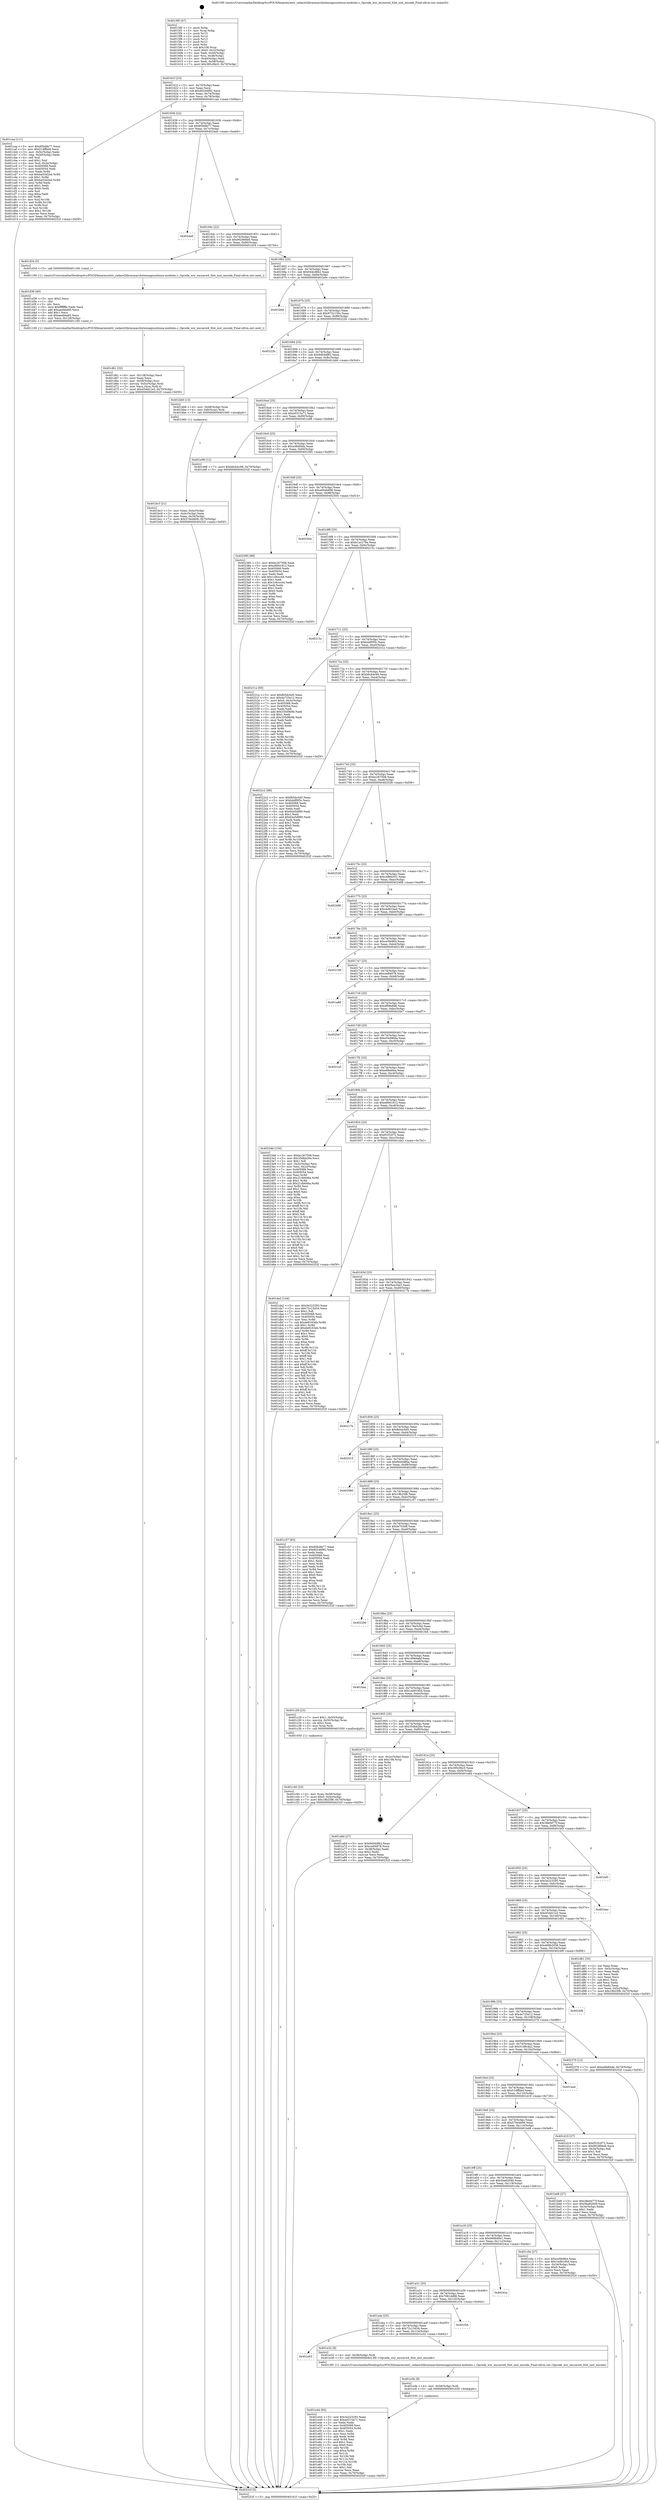 digraph "0x4015f0" {
  label = "0x4015f0 (/mnt/c/Users/mathe/Desktop/tcc/POCII/binaries/extr_radare2librasmarchxtensagnuxtensa-modules.c_Opcode_wsr_excsave4_Slot_inst_encode_Final-ollvm.out::main(0))"
  labelloc = "t"
  node[shape=record]

  Entry [label="",width=0.3,height=0.3,shape=circle,fillcolor=black,style=filled]
  "0x40161f" [label="{
     0x40161f [23]\l
     | [instrs]\l
     &nbsp;&nbsp;0x40161f \<+3\>: mov -0x70(%rbp),%eax\l
     &nbsp;&nbsp;0x401622 \<+2\>: mov %eax,%ecx\l
     &nbsp;&nbsp;0x401624 \<+6\>: sub $0x80246f92,%ecx\l
     &nbsp;&nbsp;0x40162a \<+3\>: mov %eax,-0x74(%rbp)\l
     &nbsp;&nbsp;0x40162d \<+3\>: mov %ecx,-0x78(%rbp)\l
     &nbsp;&nbsp;0x401630 \<+6\>: je 0000000000401caa \<main+0x6ba\>\l
  }"]
  "0x401caa" [label="{
     0x401caa [111]\l
     | [instrs]\l
     &nbsp;&nbsp;0x401caa \<+5\>: mov $0x85bdfe77,%eax\l
     &nbsp;&nbsp;0x401caf \<+5\>: mov $0x51dffbbd,%ecx\l
     &nbsp;&nbsp;0x401cb4 \<+3\>: mov -0x5c(%rbp),%edx\l
     &nbsp;&nbsp;0x401cb7 \<+3\>: cmp -0x50(%rbp),%edx\l
     &nbsp;&nbsp;0x401cba \<+4\>: setl %sil\l
     &nbsp;&nbsp;0x401cbe \<+4\>: and $0x1,%sil\l
     &nbsp;&nbsp;0x401cc2 \<+4\>: mov %sil,-0x2e(%rbp)\l
     &nbsp;&nbsp;0x401cc6 \<+7\>: mov 0x405068,%edx\l
     &nbsp;&nbsp;0x401ccd \<+7\>: mov 0x405054,%edi\l
     &nbsp;&nbsp;0x401cd4 \<+3\>: mov %edx,%r8d\l
     &nbsp;&nbsp;0x401cd7 \<+7\>: sub $0xba53d2ed,%r8d\l
     &nbsp;&nbsp;0x401cde \<+4\>: sub $0x1,%r8d\l
     &nbsp;&nbsp;0x401ce2 \<+7\>: add $0xba53d2ed,%r8d\l
     &nbsp;&nbsp;0x401ce9 \<+4\>: imul %r8d,%edx\l
     &nbsp;&nbsp;0x401ced \<+3\>: and $0x1,%edx\l
     &nbsp;&nbsp;0x401cf0 \<+3\>: cmp $0x0,%edx\l
     &nbsp;&nbsp;0x401cf3 \<+4\>: sete %sil\l
     &nbsp;&nbsp;0x401cf7 \<+3\>: cmp $0xa,%edi\l
     &nbsp;&nbsp;0x401cfa \<+4\>: setl %r9b\l
     &nbsp;&nbsp;0x401cfe \<+3\>: mov %sil,%r10b\l
     &nbsp;&nbsp;0x401d01 \<+3\>: and %r9b,%r10b\l
     &nbsp;&nbsp;0x401d04 \<+3\>: xor %r9b,%sil\l
     &nbsp;&nbsp;0x401d07 \<+3\>: or %sil,%r10b\l
     &nbsp;&nbsp;0x401d0a \<+4\>: test $0x1,%r10b\l
     &nbsp;&nbsp;0x401d0e \<+3\>: cmovne %ecx,%eax\l
     &nbsp;&nbsp;0x401d11 \<+3\>: mov %eax,-0x70(%rbp)\l
     &nbsp;&nbsp;0x401d14 \<+5\>: jmp 000000000040252f \<main+0xf3f\>\l
  }"]
  "0x401636" [label="{
     0x401636 [22]\l
     | [instrs]\l
     &nbsp;&nbsp;0x401636 \<+5\>: jmp 000000000040163b \<main+0x4b\>\l
     &nbsp;&nbsp;0x40163b \<+3\>: mov -0x74(%rbp),%eax\l
     &nbsp;&nbsp;0x40163e \<+5\>: sub $0x85bdfe77,%eax\l
     &nbsp;&nbsp;0x401643 \<+3\>: mov %eax,-0x7c(%rbp)\l
     &nbsp;&nbsp;0x401646 \<+6\>: je 00000000004024a0 \<main+0xeb0\>\l
  }"]
  Exit [label="",width=0.3,height=0.3,shape=circle,fillcolor=black,style=filled,peripheries=2]
  "0x4024a0" [label="{
     0x4024a0\l
  }", style=dashed]
  "0x40164c" [label="{
     0x40164c [22]\l
     | [instrs]\l
     &nbsp;&nbsp;0x40164c \<+5\>: jmp 0000000000401651 \<main+0x61\>\l
     &nbsp;&nbsp;0x401651 \<+3\>: mov -0x74(%rbp),%eax\l
     &nbsp;&nbsp;0x401654 \<+5\>: sub $0x902866e6,%eax\l
     &nbsp;&nbsp;0x401659 \<+3\>: mov %eax,-0x80(%rbp)\l
     &nbsp;&nbsp;0x40165c \<+6\>: je 0000000000401d34 \<main+0x744\>\l
  }"]
  "0x401e44" [label="{
     0x401e44 [84]\l
     | [instrs]\l
     &nbsp;&nbsp;0x401e44 \<+5\>: mov $0x3e223293,%eax\l
     &nbsp;&nbsp;0x401e49 \<+5\>: mov $0xa0315a71,%ecx\l
     &nbsp;&nbsp;0x401e4e \<+2\>: xor %edx,%edx\l
     &nbsp;&nbsp;0x401e50 \<+7\>: mov 0x405068,%esi\l
     &nbsp;&nbsp;0x401e57 \<+8\>: mov 0x405054,%r8d\l
     &nbsp;&nbsp;0x401e5f \<+3\>: sub $0x1,%edx\l
     &nbsp;&nbsp;0x401e62 \<+3\>: mov %esi,%r9d\l
     &nbsp;&nbsp;0x401e65 \<+3\>: add %edx,%r9d\l
     &nbsp;&nbsp;0x401e68 \<+4\>: imul %r9d,%esi\l
     &nbsp;&nbsp;0x401e6c \<+3\>: and $0x1,%esi\l
     &nbsp;&nbsp;0x401e6f \<+3\>: cmp $0x0,%esi\l
     &nbsp;&nbsp;0x401e72 \<+4\>: sete %r10b\l
     &nbsp;&nbsp;0x401e76 \<+4\>: cmp $0xa,%r8d\l
     &nbsp;&nbsp;0x401e7a \<+4\>: setl %r11b\l
     &nbsp;&nbsp;0x401e7e \<+3\>: mov %r10b,%bl\l
     &nbsp;&nbsp;0x401e81 \<+3\>: and %r11b,%bl\l
     &nbsp;&nbsp;0x401e84 \<+3\>: xor %r11b,%r10b\l
     &nbsp;&nbsp;0x401e87 \<+3\>: or %r10b,%bl\l
     &nbsp;&nbsp;0x401e8a \<+3\>: test $0x1,%bl\l
     &nbsp;&nbsp;0x401e8d \<+3\>: cmovne %ecx,%eax\l
     &nbsp;&nbsp;0x401e90 \<+3\>: mov %eax,-0x70(%rbp)\l
     &nbsp;&nbsp;0x401e93 \<+5\>: jmp 000000000040252f \<main+0xf3f\>\l
  }"]
  "0x401d34" [label="{
     0x401d34 [5]\l
     | [instrs]\l
     &nbsp;&nbsp;0x401d34 \<+5\>: call 0000000000401160 \<next_i\>\l
     | [calls]\l
     &nbsp;&nbsp;0x401160 \{1\} (/mnt/c/Users/mathe/Desktop/tcc/POCII/binaries/extr_radare2librasmarchxtensagnuxtensa-modules.c_Opcode_wsr_excsave4_Slot_inst_encode_Final-ollvm.out::next_i)\l
  }"]
  "0x401662" [label="{
     0x401662 [25]\l
     | [instrs]\l
     &nbsp;&nbsp;0x401662 \<+5\>: jmp 0000000000401667 \<main+0x77\>\l
     &nbsp;&nbsp;0x401667 \<+3\>: mov -0x74(%rbp),%eax\l
     &nbsp;&nbsp;0x40166a \<+5\>: sub $0x944cd6b2,%eax\l
     &nbsp;&nbsp;0x40166f \<+6\>: mov %eax,-0x84(%rbp)\l
     &nbsp;&nbsp;0x401675 \<+6\>: je 0000000000401b0e \<main+0x51e\>\l
  }"]
  "0x401e3b" [label="{
     0x401e3b [9]\l
     | [instrs]\l
     &nbsp;&nbsp;0x401e3b \<+4\>: mov -0x58(%rbp),%rdi\l
     &nbsp;&nbsp;0x401e3f \<+5\>: call 0000000000401030 \<free@plt\>\l
     | [calls]\l
     &nbsp;&nbsp;0x401030 \{1\} (unknown)\l
  }"]
  "0x401b0e" [label="{
     0x401b0e\l
  }", style=dashed]
  "0x40167b" [label="{
     0x40167b [25]\l
     | [instrs]\l
     &nbsp;&nbsp;0x40167b \<+5\>: jmp 0000000000401680 \<main+0x90\>\l
     &nbsp;&nbsp;0x401680 \<+3\>: mov -0x74(%rbp),%eax\l
     &nbsp;&nbsp;0x401683 \<+5\>: sub $0x9732130c,%eax\l
     &nbsp;&nbsp;0x401688 \<+6\>: mov %eax,-0x88(%rbp)\l
     &nbsp;&nbsp;0x40168e \<+6\>: je 000000000040222b \<main+0xc3b\>\l
  }"]
  "0x401a63" [label="{
     0x401a63\l
  }", style=dashed]
  "0x40222b" [label="{
     0x40222b\l
  }", style=dashed]
  "0x401694" [label="{
     0x401694 [25]\l
     | [instrs]\l
     &nbsp;&nbsp;0x401694 \<+5\>: jmp 0000000000401699 \<main+0xa9\>\l
     &nbsp;&nbsp;0x401699 \<+3\>: mov -0x74(%rbp),%eax\l
     &nbsp;&nbsp;0x40169c \<+5\>: sub $0x9d04df62,%eax\l
     &nbsp;&nbsp;0x4016a1 \<+6\>: mov %eax,-0x8c(%rbp)\l
     &nbsp;&nbsp;0x4016a7 \<+6\>: je 0000000000401bb6 \<main+0x5c6\>\l
  }"]
  "0x401e32" [label="{
     0x401e32 [9]\l
     | [instrs]\l
     &nbsp;&nbsp;0x401e32 \<+4\>: mov -0x58(%rbp),%rdi\l
     &nbsp;&nbsp;0x401e36 \<+5\>: call 00000000004013f0 \<Opcode_wsr_excsave4_Slot_inst_encode\>\l
     | [calls]\l
     &nbsp;&nbsp;0x4013f0 \{1\} (/mnt/c/Users/mathe/Desktop/tcc/POCII/binaries/extr_radare2librasmarchxtensagnuxtensa-modules.c_Opcode_wsr_excsave4_Slot_inst_encode_Final-ollvm.out::Opcode_wsr_excsave4_Slot_inst_encode)\l
  }"]
  "0x401bb6" [label="{
     0x401bb6 [13]\l
     | [instrs]\l
     &nbsp;&nbsp;0x401bb6 \<+4\>: mov -0x48(%rbp),%rax\l
     &nbsp;&nbsp;0x401bba \<+4\>: mov 0x8(%rax),%rdi\l
     &nbsp;&nbsp;0x401bbe \<+5\>: call 0000000000401060 \<atoi@plt\>\l
     | [calls]\l
     &nbsp;&nbsp;0x401060 \{1\} (unknown)\l
  }"]
  "0x4016ad" [label="{
     0x4016ad [25]\l
     | [instrs]\l
     &nbsp;&nbsp;0x4016ad \<+5\>: jmp 00000000004016b2 \<main+0xc2\>\l
     &nbsp;&nbsp;0x4016b2 \<+3\>: mov -0x74(%rbp),%eax\l
     &nbsp;&nbsp;0x4016b5 \<+5\>: sub $0xa0315a71,%eax\l
     &nbsp;&nbsp;0x4016ba \<+6\>: mov %eax,-0x90(%rbp)\l
     &nbsp;&nbsp;0x4016c0 \<+6\>: je 0000000000401e98 \<main+0x8a8\>\l
  }"]
  "0x401a4a" [label="{
     0x401a4a [25]\l
     | [instrs]\l
     &nbsp;&nbsp;0x401a4a \<+5\>: jmp 0000000000401a4f \<main+0x45f\>\l
     &nbsp;&nbsp;0x401a4f \<+3\>: mov -0x74(%rbp),%eax\l
     &nbsp;&nbsp;0x401a52 \<+5\>: sub $0x72c15d34,%eax\l
     &nbsp;&nbsp;0x401a57 \<+6\>: mov %eax,-0x124(%rbp)\l
     &nbsp;&nbsp;0x401a5d \<+6\>: je 0000000000401e32 \<main+0x842\>\l
  }"]
  "0x401e98" [label="{
     0x401e98 [12]\l
     | [instrs]\l
     &nbsp;&nbsp;0x401e98 \<+7\>: movl $0xb6cb4c99,-0x70(%rbp)\l
     &nbsp;&nbsp;0x401e9f \<+5\>: jmp 000000000040252f \<main+0xf3f\>\l
  }"]
  "0x4016c6" [label="{
     0x4016c6 [25]\l
     | [instrs]\l
     &nbsp;&nbsp;0x4016c6 \<+5\>: jmp 00000000004016cb \<main+0xdb\>\l
     &nbsp;&nbsp;0x4016cb \<+3\>: mov -0x74(%rbp),%eax\l
     &nbsp;&nbsp;0x4016ce \<+5\>: sub $0xa48df4da,%eax\l
     &nbsp;&nbsp;0x4016d3 \<+6\>: mov %eax,-0x94(%rbp)\l
     &nbsp;&nbsp;0x4016d9 \<+6\>: je 0000000000402385 \<main+0xd95\>\l
  }"]
  "0x401f34" [label="{
     0x401f34\l
  }", style=dashed]
  "0x402385" [label="{
     0x402385 [88]\l
     | [instrs]\l
     &nbsp;&nbsp;0x402385 \<+5\>: mov $0xbc267508,%eax\l
     &nbsp;&nbsp;0x40238a \<+5\>: mov $0xe8061812,%ecx\l
     &nbsp;&nbsp;0x40238f \<+7\>: mov 0x405068,%edx\l
     &nbsp;&nbsp;0x402396 \<+7\>: mov 0x405054,%esi\l
     &nbsp;&nbsp;0x40239d \<+2\>: mov %edx,%edi\l
     &nbsp;&nbsp;0x40239f \<+6\>: add $0x1c9ccc44,%edi\l
     &nbsp;&nbsp;0x4023a5 \<+3\>: sub $0x1,%edi\l
     &nbsp;&nbsp;0x4023a8 \<+6\>: sub $0x1c9ccc44,%edi\l
     &nbsp;&nbsp;0x4023ae \<+3\>: imul %edi,%edx\l
     &nbsp;&nbsp;0x4023b1 \<+3\>: and $0x1,%edx\l
     &nbsp;&nbsp;0x4023b4 \<+3\>: cmp $0x0,%edx\l
     &nbsp;&nbsp;0x4023b7 \<+4\>: sete %r8b\l
     &nbsp;&nbsp;0x4023bb \<+3\>: cmp $0xa,%esi\l
     &nbsp;&nbsp;0x4023be \<+4\>: setl %r9b\l
     &nbsp;&nbsp;0x4023c2 \<+3\>: mov %r8b,%r10b\l
     &nbsp;&nbsp;0x4023c5 \<+3\>: and %r9b,%r10b\l
     &nbsp;&nbsp;0x4023c8 \<+3\>: xor %r9b,%r8b\l
     &nbsp;&nbsp;0x4023cb \<+3\>: or %r8b,%r10b\l
     &nbsp;&nbsp;0x4023ce \<+4\>: test $0x1,%r10b\l
     &nbsp;&nbsp;0x4023d2 \<+3\>: cmovne %ecx,%eax\l
     &nbsp;&nbsp;0x4023d5 \<+3\>: mov %eax,-0x70(%rbp)\l
     &nbsp;&nbsp;0x4023d8 \<+5\>: jmp 000000000040252f \<main+0xf3f\>\l
  }"]
  "0x4016df" [label="{
     0x4016df [25]\l
     | [instrs]\l
     &nbsp;&nbsp;0x4016df \<+5\>: jmp 00000000004016e4 \<main+0xf4\>\l
     &nbsp;&nbsp;0x4016e4 \<+3\>: mov -0x74(%rbp),%eax\l
     &nbsp;&nbsp;0x4016e7 \<+5\>: sub $0xa60ab696,%eax\l
     &nbsp;&nbsp;0x4016ec \<+6\>: mov %eax,-0x98(%rbp)\l
     &nbsp;&nbsp;0x4016f2 \<+6\>: je 0000000000402504 \<main+0xf14\>\l
  }"]
  "0x401a31" [label="{
     0x401a31 [25]\l
     | [instrs]\l
     &nbsp;&nbsp;0x401a31 \<+5\>: jmp 0000000000401a36 \<main+0x446\>\l
     &nbsp;&nbsp;0x401a36 \<+3\>: mov -0x74(%rbp),%eax\l
     &nbsp;&nbsp;0x401a39 \<+5\>: sub $0x7081dd98,%eax\l
     &nbsp;&nbsp;0x401a3e \<+6\>: mov %eax,-0x120(%rbp)\l
     &nbsp;&nbsp;0x401a44 \<+6\>: je 0000000000401f34 \<main+0x944\>\l
  }"]
  "0x402504" [label="{
     0x402504\l
  }", style=dashed]
  "0x4016f8" [label="{
     0x4016f8 [25]\l
     | [instrs]\l
     &nbsp;&nbsp;0x4016f8 \<+5\>: jmp 00000000004016fd \<main+0x10d\>\l
     &nbsp;&nbsp;0x4016fd \<+3\>: mov -0x74(%rbp),%eax\l
     &nbsp;&nbsp;0x401700 \<+5\>: sub $0xb1ac278a,%eax\l
     &nbsp;&nbsp;0x401705 \<+6\>: mov %eax,-0x9c(%rbp)\l
     &nbsp;&nbsp;0x40170b \<+6\>: je 000000000040215c \<main+0xb6c\>\l
  }"]
  "0x4024ca" [label="{
     0x4024ca\l
  }", style=dashed]
  "0x40215c" [label="{
     0x40215c\l
  }", style=dashed]
  "0x401711" [label="{
     0x401711 [25]\l
     | [instrs]\l
     &nbsp;&nbsp;0x401711 \<+5\>: jmp 0000000000401716 \<main+0x126\>\l
     &nbsp;&nbsp;0x401716 \<+3\>: mov -0x74(%rbp),%eax\l
     &nbsp;&nbsp;0x401719 \<+5\>: sub $0xb4df0f5c,%eax\l
     &nbsp;&nbsp;0x40171e \<+6\>: mov %eax,-0xa0(%rbp)\l
     &nbsp;&nbsp;0x401724 \<+6\>: je 000000000040231a \<main+0xd2a\>\l
  }"]
  "0x401d61" [label="{
     0x401d61 [32]\l
     | [instrs]\l
     &nbsp;&nbsp;0x401d61 \<+6\>: mov -0x128(%rbp),%ecx\l
     &nbsp;&nbsp;0x401d67 \<+3\>: imul %eax,%ecx\l
     &nbsp;&nbsp;0x401d6a \<+4\>: mov -0x58(%rbp),%rsi\l
     &nbsp;&nbsp;0x401d6e \<+4\>: movslq -0x5c(%rbp),%rdi\l
     &nbsp;&nbsp;0x401d72 \<+3\>: mov %ecx,(%rsi,%rdi,4)\l
     &nbsp;&nbsp;0x401d75 \<+7\>: movl $0x45dd21e3,-0x70(%rbp)\l
     &nbsp;&nbsp;0x401d7c \<+5\>: jmp 000000000040252f \<main+0xf3f\>\l
  }"]
  "0x40231a" [label="{
     0x40231a [95]\l
     | [instrs]\l
     &nbsp;&nbsp;0x40231a \<+5\>: mov $0xfb5dc0d5,%eax\l
     &nbsp;&nbsp;0x40231f \<+5\>: mov $0x4e725e12,%ecx\l
     &nbsp;&nbsp;0x402324 \<+7\>: movl $0x0,-0x3c(%rbp)\l
     &nbsp;&nbsp;0x40232b \<+7\>: mov 0x405068,%edx\l
     &nbsp;&nbsp;0x402332 \<+7\>: mov 0x405054,%esi\l
     &nbsp;&nbsp;0x402339 \<+2\>: mov %edx,%edi\l
     &nbsp;&nbsp;0x40233b \<+6\>: add $0x335d9b9b,%edi\l
     &nbsp;&nbsp;0x402341 \<+3\>: sub $0x1,%edi\l
     &nbsp;&nbsp;0x402344 \<+6\>: sub $0x335d9b9b,%edi\l
     &nbsp;&nbsp;0x40234a \<+3\>: imul %edi,%edx\l
     &nbsp;&nbsp;0x40234d \<+3\>: and $0x1,%edx\l
     &nbsp;&nbsp;0x402350 \<+3\>: cmp $0x0,%edx\l
     &nbsp;&nbsp;0x402353 \<+4\>: sete %r8b\l
     &nbsp;&nbsp;0x402357 \<+3\>: cmp $0xa,%esi\l
     &nbsp;&nbsp;0x40235a \<+4\>: setl %r9b\l
     &nbsp;&nbsp;0x40235e \<+3\>: mov %r8b,%r10b\l
     &nbsp;&nbsp;0x402361 \<+3\>: and %r9b,%r10b\l
     &nbsp;&nbsp;0x402364 \<+3\>: xor %r9b,%r8b\l
     &nbsp;&nbsp;0x402367 \<+3\>: or %r8b,%r10b\l
     &nbsp;&nbsp;0x40236a \<+4\>: test $0x1,%r10b\l
     &nbsp;&nbsp;0x40236e \<+3\>: cmovne %ecx,%eax\l
     &nbsp;&nbsp;0x402371 \<+3\>: mov %eax,-0x70(%rbp)\l
     &nbsp;&nbsp;0x402374 \<+5\>: jmp 000000000040252f \<main+0xf3f\>\l
  }"]
  "0x40172a" [label="{
     0x40172a [25]\l
     | [instrs]\l
     &nbsp;&nbsp;0x40172a \<+5\>: jmp 000000000040172f \<main+0x13f\>\l
     &nbsp;&nbsp;0x40172f \<+3\>: mov -0x74(%rbp),%eax\l
     &nbsp;&nbsp;0x401732 \<+5\>: sub $0xb6cb4c99,%eax\l
     &nbsp;&nbsp;0x401737 \<+6\>: mov %eax,-0xa4(%rbp)\l
     &nbsp;&nbsp;0x40173d \<+6\>: je 00000000004022c2 \<main+0xcd2\>\l
  }"]
  "0x401d39" [label="{
     0x401d39 [40]\l
     | [instrs]\l
     &nbsp;&nbsp;0x401d39 \<+5\>: mov $0x2,%ecx\l
     &nbsp;&nbsp;0x401d3e \<+1\>: cltd\l
     &nbsp;&nbsp;0x401d3f \<+2\>: idiv %ecx\l
     &nbsp;&nbsp;0x401d41 \<+6\>: imul $0xfffffffe,%edx,%ecx\l
     &nbsp;&nbsp;0x401d47 \<+6\>: add $0xaeebba85,%ecx\l
     &nbsp;&nbsp;0x401d4d \<+3\>: add $0x1,%ecx\l
     &nbsp;&nbsp;0x401d50 \<+6\>: sub $0xaeebba85,%ecx\l
     &nbsp;&nbsp;0x401d56 \<+6\>: mov %ecx,-0x128(%rbp)\l
     &nbsp;&nbsp;0x401d5c \<+5\>: call 0000000000401160 \<next_i\>\l
     | [calls]\l
     &nbsp;&nbsp;0x401160 \{1\} (/mnt/c/Users/mathe/Desktop/tcc/POCII/binaries/extr_radare2librasmarchxtensagnuxtensa-modules.c_Opcode_wsr_excsave4_Slot_inst_encode_Final-ollvm.out::next_i)\l
  }"]
  "0x4022c2" [label="{
     0x4022c2 [88]\l
     | [instrs]\l
     &nbsp;&nbsp;0x4022c2 \<+5\>: mov $0xfb5dc0d5,%eax\l
     &nbsp;&nbsp;0x4022c7 \<+5\>: mov $0xb4df0f5c,%ecx\l
     &nbsp;&nbsp;0x4022cc \<+7\>: mov 0x405068,%edx\l
     &nbsp;&nbsp;0x4022d3 \<+7\>: mov 0x405054,%esi\l
     &nbsp;&nbsp;0x4022da \<+2\>: mov %edx,%edi\l
     &nbsp;&nbsp;0x4022dc \<+6\>: sub $0x64a5d990,%edi\l
     &nbsp;&nbsp;0x4022e2 \<+3\>: sub $0x1,%edi\l
     &nbsp;&nbsp;0x4022e5 \<+6\>: add $0x64a5d990,%edi\l
     &nbsp;&nbsp;0x4022eb \<+3\>: imul %edi,%edx\l
     &nbsp;&nbsp;0x4022ee \<+3\>: and $0x1,%edx\l
     &nbsp;&nbsp;0x4022f1 \<+3\>: cmp $0x0,%edx\l
     &nbsp;&nbsp;0x4022f4 \<+4\>: sete %r8b\l
     &nbsp;&nbsp;0x4022f8 \<+3\>: cmp $0xa,%esi\l
     &nbsp;&nbsp;0x4022fb \<+4\>: setl %r9b\l
     &nbsp;&nbsp;0x4022ff \<+3\>: mov %r8b,%r10b\l
     &nbsp;&nbsp;0x402302 \<+3\>: and %r9b,%r10b\l
     &nbsp;&nbsp;0x402305 \<+3\>: xor %r9b,%r8b\l
     &nbsp;&nbsp;0x402308 \<+3\>: or %r8b,%r10b\l
     &nbsp;&nbsp;0x40230b \<+4\>: test $0x1,%r10b\l
     &nbsp;&nbsp;0x40230f \<+3\>: cmovne %ecx,%eax\l
     &nbsp;&nbsp;0x402312 \<+3\>: mov %eax,-0x70(%rbp)\l
     &nbsp;&nbsp;0x402315 \<+5\>: jmp 000000000040252f \<main+0xf3f\>\l
  }"]
  "0x401743" [label="{
     0x401743 [25]\l
     | [instrs]\l
     &nbsp;&nbsp;0x401743 \<+5\>: jmp 0000000000401748 \<main+0x158\>\l
     &nbsp;&nbsp;0x401748 \<+3\>: mov -0x74(%rbp),%eax\l
     &nbsp;&nbsp;0x40174b \<+5\>: sub $0xbc267508,%eax\l
     &nbsp;&nbsp;0x401750 \<+6\>: mov %eax,-0xa8(%rbp)\l
     &nbsp;&nbsp;0x401756 \<+6\>: je 0000000000402528 \<main+0xf38\>\l
  }"]
  "0x401c40" [label="{
     0x401c40 [23]\l
     | [instrs]\l
     &nbsp;&nbsp;0x401c40 \<+4\>: mov %rax,-0x58(%rbp)\l
     &nbsp;&nbsp;0x401c44 \<+7\>: movl $0x0,-0x5c(%rbp)\l
     &nbsp;&nbsp;0x401c4b \<+7\>: movl $0x18b25f6,-0x70(%rbp)\l
     &nbsp;&nbsp;0x401c52 \<+5\>: jmp 000000000040252f \<main+0xf3f\>\l
  }"]
  "0x402528" [label="{
     0x402528\l
  }", style=dashed]
  "0x40175c" [label="{
     0x40175c [25]\l
     | [instrs]\l
     &nbsp;&nbsp;0x40175c \<+5\>: jmp 0000000000401761 \<main+0x171\>\l
     &nbsp;&nbsp;0x401761 \<+3\>: mov -0x74(%rbp),%eax\l
     &nbsp;&nbsp;0x401764 \<+5\>: sub $0xc4884301,%eax\l
     &nbsp;&nbsp;0x401769 \<+6\>: mov %eax,-0xac(%rbp)\l
     &nbsp;&nbsp;0x40176f \<+6\>: je 0000000000402488 \<main+0xe98\>\l
  }"]
  "0x401a18" [label="{
     0x401a18 [25]\l
     | [instrs]\l
     &nbsp;&nbsp;0x401a18 \<+5\>: jmp 0000000000401a1d \<main+0x42d\>\l
     &nbsp;&nbsp;0x401a1d \<+3\>: mov -0x74(%rbp),%eax\l
     &nbsp;&nbsp;0x401a20 \<+5\>: sub $0x6686d0e1,%eax\l
     &nbsp;&nbsp;0x401a25 \<+6\>: mov %eax,-0x11c(%rbp)\l
     &nbsp;&nbsp;0x401a2b \<+6\>: je 00000000004024ca \<main+0xeda\>\l
  }"]
  "0x402488" [label="{
     0x402488\l
  }", style=dashed]
  "0x401775" [label="{
     0x401775 [25]\l
     | [instrs]\l
     &nbsp;&nbsp;0x401775 \<+5\>: jmp 000000000040177a \<main+0x18a\>\l
     &nbsp;&nbsp;0x40177a \<+3\>: mov -0x74(%rbp),%eax\l
     &nbsp;&nbsp;0x40177d \<+5\>: sub $0xcbd61bed,%eax\l
     &nbsp;&nbsp;0x401782 \<+6\>: mov %eax,-0xb0(%rbp)\l
     &nbsp;&nbsp;0x401788 \<+6\>: je 0000000000401ff0 \<main+0xa00\>\l
  }"]
  "0x401c0e" [label="{
     0x401c0e [27]\l
     | [instrs]\l
     &nbsp;&nbsp;0x401c0e \<+5\>: mov $0xce5fe964,%eax\l
     &nbsp;&nbsp;0x401c13 \<+5\>: mov $0x1ed9195d,%ecx\l
     &nbsp;&nbsp;0x401c18 \<+3\>: mov -0x34(%rbp),%edx\l
     &nbsp;&nbsp;0x401c1b \<+3\>: cmp $0x0,%edx\l
     &nbsp;&nbsp;0x401c1e \<+3\>: cmove %ecx,%eax\l
     &nbsp;&nbsp;0x401c21 \<+3\>: mov %eax,-0x70(%rbp)\l
     &nbsp;&nbsp;0x401c24 \<+5\>: jmp 000000000040252f \<main+0xf3f\>\l
  }"]
  "0x401ff0" [label="{
     0x401ff0\l
  }", style=dashed]
  "0x40178e" [label="{
     0x40178e [25]\l
     | [instrs]\l
     &nbsp;&nbsp;0x40178e \<+5\>: jmp 0000000000401793 \<main+0x1a3\>\l
     &nbsp;&nbsp;0x401793 \<+3\>: mov -0x74(%rbp),%eax\l
     &nbsp;&nbsp;0x401796 \<+5\>: sub $0xce5fe964,%eax\l
     &nbsp;&nbsp;0x40179b \<+6\>: mov %eax,-0xb4(%rbp)\l
     &nbsp;&nbsp;0x4017a1 \<+6\>: je 0000000000402199 \<main+0xba9\>\l
  }"]
  "0x4019ff" [label="{
     0x4019ff [25]\l
     | [instrs]\l
     &nbsp;&nbsp;0x4019ff \<+5\>: jmp 0000000000401a04 \<main+0x414\>\l
     &nbsp;&nbsp;0x401a04 \<+3\>: mov -0x74(%rbp),%eax\l
     &nbsp;&nbsp;0x401a07 \<+5\>: sub $0x5ba82649,%eax\l
     &nbsp;&nbsp;0x401a0c \<+6\>: mov %eax,-0x118(%rbp)\l
     &nbsp;&nbsp;0x401a12 \<+6\>: je 0000000000401c0e \<main+0x61e\>\l
  }"]
  "0x402199" [label="{
     0x402199\l
  }", style=dashed]
  "0x4017a7" [label="{
     0x4017a7 [25]\l
     | [instrs]\l
     &nbsp;&nbsp;0x4017a7 \<+5\>: jmp 00000000004017ac \<main+0x1bc\>\l
     &nbsp;&nbsp;0x4017ac \<+3\>: mov -0x74(%rbp),%eax\l
     &nbsp;&nbsp;0x4017af \<+5\>: sub $0xcedf4978,%eax\l
     &nbsp;&nbsp;0x4017b4 \<+6\>: mov %eax,-0xb8(%rbp)\l
     &nbsp;&nbsp;0x4017ba \<+6\>: je 0000000000401a88 \<main+0x498\>\l
  }"]
  "0x401bd8" [label="{
     0x401bd8 [27]\l
     | [instrs]\l
     &nbsp;&nbsp;0x401bd8 \<+5\>: mov $0x38e0d77f,%eax\l
     &nbsp;&nbsp;0x401bdd \<+5\>: mov $0x5ba82649,%ecx\l
     &nbsp;&nbsp;0x401be2 \<+3\>: mov -0x34(%rbp),%edx\l
     &nbsp;&nbsp;0x401be5 \<+3\>: cmp $0x1,%edx\l
     &nbsp;&nbsp;0x401be8 \<+3\>: cmovl %ecx,%eax\l
     &nbsp;&nbsp;0x401beb \<+3\>: mov %eax,-0x70(%rbp)\l
     &nbsp;&nbsp;0x401bee \<+5\>: jmp 000000000040252f \<main+0xf3f\>\l
  }"]
  "0x401a88" [label="{
     0x401a88\l
  }", style=dashed]
  "0x4017c0" [label="{
     0x4017c0 [25]\l
     | [instrs]\l
     &nbsp;&nbsp;0x4017c0 \<+5\>: jmp 00000000004017c5 \<main+0x1d5\>\l
     &nbsp;&nbsp;0x4017c5 \<+3\>: mov -0x74(%rbp),%eax\l
     &nbsp;&nbsp;0x4017c8 \<+5\>: sub $0xdf99e8d6,%eax\l
     &nbsp;&nbsp;0x4017cd \<+6\>: mov %eax,-0xbc(%rbp)\l
     &nbsp;&nbsp;0x4017d3 \<+6\>: je 00000000004020e7 \<main+0xaf7\>\l
  }"]
  "0x4019e6" [label="{
     0x4019e6 [25]\l
     | [instrs]\l
     &nbsp;&nbsp;0x4019e6 \<+5\>: jmp 00000000004019eb \<main+0x3fb\>\l
     &nbsp;&nbsp;0x4019eb \<+3\>: mov -0x74(%rbp),%eax\l
     &nbsp;&nbsp;0x4019ee \<+5\>: sub $0x570e4609,%eax\l
     &nbsp;&nbsp;0x4019f3 \<+6\>: mov %eax,-0x114(%rbp)\l
     &nbsp;&nbsp;0x4019f9 \<+6\>: je 0000000000401bd8 \<main+0x5e8\>\l
  }"]
  "0x4020e7" [label="{
     0x4020e7\l
  }", style=dashed]
  "0x4017d9" [label="{
     0x4017d9 [25]\l
     | [instrs]\l
     &nbsp;&nbsp;0x4017d9 \<+5\>: jmp 00000000004017de \<main+0x1ee\>\l
     &nbsp;&nbsp;0x4017de \<+3\>: mov -0x74(%rbp),%eax\l
     &nbsp;&nbsp;0x4017e1 \<+5\>: sub $0xe54496da,%eax\l
     &nbsp;&nbsp;0x4017e6 \<+6\>: mov %eax,-0xc0(%rbp)\l
     &nbsp;&nbsp;0x4017ec \<+6\>: je 00000000004021a5 \<main+0xbb5\>\l
  }"]
  "0x401d19" [label="{
     0x401d19 [27]\l
     | [instrs]\l
     &nbsp;&nbsp;0x401d19 \<+5\>: mov $0xf5352f72,%eax\l
     &nbsp;&nbsp;0x401d1e \<+5\>: mov $0x902866e6,%ecx\l
     &nbsp;&nbsp;0x401d23 \<+3\>: mov -0x2e(%rbp),%dl\l
     &nbsp;&nbsp;0x401d26 \<+3\>: test $0x1,%dl\l
     &nbsp;&nbsp;0x401d29 \<+3\>: cmovne %ecx,%eax\l
     &nbsp;&nbsp;0x401d2c \<+3\>: mov %eax,-0x70(%rbp)\l
     &nbsp;&nbsp;0x401d2f \<+5\>: jmp 000000000040252f \<main+0xf3f\>\l
  }"]
  "0x4021a5" [label="{
     0x4021a5\l
  }", style=dashed]
  "0x4017f2" [label="{
     0x4017f2 [25]\l
     | [instrs]\l
     &nbsp;&nbsp;0x4017f2 \<+5\>: jmp 00000000004017f7 \<main+0x207\>\l
     &nbsp;&nbsp;0x4017f7 \<+3\>: mov -0x74(%rbp),%eax\l
     &nbsp;&nbsp;0x4017fa \<+5\>: sub $0xe68ebfea,%eax\l
     &nbsp;&nbsp;0x4017ff \<+6\>: mov %eax,-0xc4(%rbp)\l
     &nbsp;&nbsp;0x401805 \<+6\>: je 0000000000402102 \<main+0xb12\>\l
  }"]
  "0x4019cd" [label="{
     0x4019cd [25]\l
     | [instrs]\l
     &nbsp;&nbsp;0x4019cd \<+5\>: jmp 00000000004019d2 \<main+0x3e2\>\l
     &nbsp;&nbsp;0x4019d2 \<+3\>: mov -0x74(%rbp),%eax\l
     &nbsp;&nbsp;0x4019d5 \<+5\>: sub $0x51dffbbd,%eax\l
     &nbsp;&nbsp;0x4019da \<+6\>: mov %eax,-0x110(%rbp)\l
     &nbsp;&nbsp;0x4019e0 \<+6\>: je 0000000000401d19 \<main+0x729\>\l
  }"]
  "0x402102" [label="{
     0x402102\l
  }", style=dashed]
  "0x40180b" [label="{
     0x40180b [25]\l
     | [instrs]\l
     &nbsp;&nbsp;0x40180b \<+5\>: jmp 0000000000401810 \<main+0x220\>\l
     &nbsp;&nbsp;0x401810 \<+3\>: mov -0x74(%rbp),%eax\l
     &nbsp;&nbsp;0x401813 \<+5\>: sub $0xe8061812,%eax\l
     &nbsp;&nbsp;0x401818 \<+6\>: mov %eax,-0xc8(%rbp)\l
     &nbsp;&nbsp;0x40181e \<+6\>: je 00000000004023dd \<main+0xded\>\l
  }"]
  "0x401ea4" [label="{
     0x401ea4\l
  }", style=dashed]
  "0x4023dd" [label="{
     0x4023dd [150]\l
     | [instrs]\l
     &nbsp;&nbsp;0x4023dd \<+5\>: mov $0xbc267508,%eax\l
     &nbsp;&nbsp;0x4023e2 \<+5\>: mov $0x35dbb26e,%ecx\l
     &nbsp;&nbsp;0x4023e7 \<+2\>: mov $0x1,%dl\l
     &nbsp;&nbsp;0x4023e9 \<+3\>: mov -0x3c(%rbp),%esi\l
     &nbsp;&nbsp;0x4023ec \<+3\>: mov %esi,-0x2c(%rbp)\l
     &nbsp;&nbsp;0x4023ef \<+7\>: mov 0x405068,%esi\l
     &nbsp;&nbsp;0x4023f6 \<+7\>: mov 0x405054,%edi\l
     &nbsp;&nbsp;0x4023fd \<+3\>: mov %esi,%r8d\l
     &nbsp;&nbsp;0x402400 \<+7\>: add $0x214b646a,%r8d\l
     &nbsp;&nbsp;0x402407 \<+4\>: sub $0x1,%r8d\l
     &nbsp;&nbsp;0x40240b \<+7\>: sub $0x214b646a,%r8d\l
     &nbsp;&nbsp;0x402412 \<+4\>: imul %r8d,%esi\l
     &nbsp;&nbsp;0x402416 \<+3\>: and $0x1,%esi\l
     &nbsp;&nbsp;0x402419 \<+3\>: cmp $0x0,%esi\l
     &nbsp;&nbsp;0x40241c \<+4\>: sete %r9b\l
     &nbsp;&nbsp;0x402420 \<+3\>: cmp $0xa,%edi\l
     &nbsp;&nbsp;0x402423 \<+4\>: setl %r10b\l
     &nbsp;&nbsp;0x402427 \<+3\>: mov %r9b,%r11b\l
     &nbsp;&nbsp;0x40242a \<+4\>: xor $0xff,%r11b\l
     &nbsp;&nbsp;0x40242e \<+3\>: mov %r10b,%bl\l
     &nbsp;&nbsp;0x402431 \<+3\>: xor $0xff,%bl\l
     &nbsp;&nbsp;0x402434 \<+3\>: xor $0x0,%dl\l
     &nbsp;&nbsp;0x402437 \<+3\>: mov %r11b,%r14b\l
     &nbsp;&nbsp;0x40243a \<+4\>: and $0x0,%r14b\l
     &nbsp;&nbsp;0x40243e \<+3\>: and %dl,%r9b\l
     &nbsp;&nbsp;0x402441 \<+3\>: mov %bl,%r15b\l
     &nbsp;&nbsp;0x402444 \<+4\>: and $0x0,%r15b\l
     &nbsp;&nbsp;0x402448 \<+3\>: and %dl,%r10b\l
     &nbsp;&nbsp;0x40244b \<+3\>: or %r9b,%r14b\l
     &nbsp;&nbsp;0x40244e \<+3\>: or %r10b,%r15b\l
     &nbsp;&nbsp;0x402451 \<+3\>: xor %r15b,%r14b\l
     &nbsp;&nbsp;0x402454 \<+3\>: or %bl,%r11b\l
     &nbsp;&nbsp;0x402457 \<+4\>: xor $0xff,%r11b\l
     &nbsp;&nbsp;0x40245b \<+3\>: or $0x0,%dl\l
     &nbsp;&nbsp;0x40245e \<+3\>: and %dl,%r11b\l
     &nbsp;&nbsp;0x402461 \<+3\>: or %r11b,%r14b\l
     &nbsp;&nbsp;0x402464 \<+4\>: test $0x1,%r14b\l
     &nbsp;&nbsp;0x402468 \<+3\>: cmovne %ecx,%eax\l
     &nbsp;&nbsp;0x40246b \<+3\>: mov %eax,-0x70(%rbp)\l
     &nbsp;&nbsp;0x40246e \<+5\>: jmp 000000000040252f \<main+0xf3f\>\l
  }"]
  "0x401824" [label="{
     0x401824 [25]\l
     | [instrs]\l
     &nbsp;&nbsp;0x401824 \<+5\>: jmp 0000000000401829 \<main+0x239\>\l
     &nbsp;&nbsp;0x401829 \<+3\>: mov -0x74(%rbp),%eax\l
     &nbsp;&nbsp;0x40182c \<+5\>: sub $0xf5352f72,%eax\l
     &nbsp;&nbsp;0x401831 \<+6\>: mov %eax,-0xcc(%rbp)\l
     &nbsp;&nbsp;0x401837 \<+6\>: je 0000000000401da2 \<main+0x7b2\>\l
  }"]
  "0x4019b4" [label="{
     0x4019b4 [25]\l
     | [instrs]\l
     &nbsp;&nbsp;0x4019b4 \<+5\>: jmp 00000000004019b9 \<main+0x3c9\>\l
     &nbsp;&nbsp;0x4019b9 \<+3\>: mov -0x74(%rbp),%eax\l
     &nbsp;&nbsp;0x4019bc \<+5\>: sub $0x51d8c4a2,%eax\l
     &nbsp;&nbsp;0x4019c1 \<+6\>: mov %eax,-0x10c(%rbp)\l
     &nbsp;&nbsp;0x4019c7 \<+6\>: je 0000000000401ea4 \<main+0x8b4\>\l
  }"]
  "0x401da2" [label="{
     0x401da2 [144]\l
     | [instrs]\l
     &nbsp;&nbsp;0x401da2 \<+5\>: mov $0x3e223293,%eax\l
     &nbsp;&nbsp;0x401da7 \<+5\>: mov $0x72c15d34,%ecx\l
     &nbsp;&nbsp;0x401dac \<+2\>: mov $0x1,%dl\l
     &nbsp;&nbsp;0x401dae \<+7\>: mov 0x405068,%esi\l
     &nbsp;&nbsp;0x401db5 \<+7\>: mov 0x405054,%edi\l
     &nbsp;&nbsp;0x401dbc \<+3\>: mov %esi,%r8d\l
     &nbsp;&nbsp;0x401dbf \<+7\>: sub $0xde8163eb,%r8d\l
     &nbsp;&nbsp;0x401dc6 \<+4\>: sub $0x1,%r8d\l
     &nbsp;&nbsp;0x401dca \<+7\>: add $0xde8163eb,%r8d\l
     &nbsp;&nbsp;0x401dd1 \<+4\>: imul %r8d,%esi\l
     &nbsp;&nbsp;0x401dd5 \<+3\>: and $0x1,%esi\l
     &nbsp;&nbsp;0x401dd8 \<+3\>: cmp $0x0,%esi\l
     &nbsp;&nbsp;0x401ddb \<+4\>: sete %r9b\l
     &nbsp;&nbsp;0x401ddf \<+3\>: cmp $0xa,%edi\l
     &nbsp;&nbsp;0x401de2 \<+4\>: setl %r10b\l
     &nbsp;&nbsp;0x401de6 \<+3\>: mov %r9b,%r11b\l
     &nbsp;&nbsp;0x401de9 \<+4\>: xor $0xff,%r11b\l
     &nbsp;&nbsp;0x401ded \<+3\>: mov %r10b,%bl\l
     &nbsp;&nbsp;0x401df0 \<+3\>: xor $0xff,%bl\l
     &nbsp;&nbsp;0x401df3 \<+3\>: xor $0x1,%dl\l
     &nbsp;&nbsp;0x401df6 \<+3\>: mov %r11b,%r14b\l
     &nbsp;&nbsp;0x401df9 \<+4\>: and $0xff,%r14b\l
     &nbsp;&nbsp;0x401dfd \<+3\>: and %dl,%r9b\l
     &nbsp;&nbsp;0x401e00 \<+3\>: mov %bl,%r15b\l
     &nbsp;&nbsp;0x401e03 \<+4\>: and $0xff,%r15b\l
     &nbsp;&nbsp;0x401e07 \<+3\>: and %dl,%r10b\l
     &nbsp;&nbsp;0x401e0a \<+3\>: or %r9b,%r14b\l
     &nbsp;&nbsp;0x401e0d \<+3\>: or %r10b,%r15b\l
     &nbsp;&nbsp;0x401e10 \<+3\>: xor %r15b,%r14b\l
     &nbsp;&nbsp;0x401e13 \<+3\>: or %bl,%r11b\l
     &nbsp;&nbsp;0x401e16 \<+4\>: xor $0xff,%r11b\l
     &nbsp;&nbsp;0x401e1a \<+3\>: or $0x1,%dl\l
     &nbsp;&nbsp;0x401e1d \<+3\>: and %dl,%r11b\l
     &nbsp;&nbsp;0x401e20 \<+3\>: or %r11b,%r14b\l
     &nbsp;&nbsp;0x401e23 \<+4\>: test $0x1,%r14b\l
     &nbsp;&nbsp;0x401e27 \<+3\>: cmovne %ecx,%eax\l
     &nbsp;&nbsp;0x401e2a \<+3\>: mov %eax,-0x70(%rbp)\l
     &nbsp;&nbsp;0x401e2d \<+5\>: jmp 000000000040252f \<main+0xf3f\>\l
  }"]
  "0x40183d" [label="{
     0x40183d [25]\l
     | [instrs]\l
     &nbsp;&nbsp;0x40183d \<+5\>: jmp 0000000000401842 \<main+0x252\>\l
     &nbsp;&nbsp;0x401842 \<+3\>: mov -0x74(%rbp),%eax\l
     &nbsp;&nbsp;0x401845 \<+5\>: sub $0xf5ea34a3,%eax\l
     &nbsp;&nbsp;0x40184a \<+6\>: mov %eax,-0xd0(%rbp)\l
     &nbsp;&nbsp;0x401850 \<+6\>: je 000000000040217b \<main+0xb8b\>\l
  }"]
  "0x402379" [label="{
     0x402379 [12]\l
     | [instrs]\l
     &nbsp;&nbsp;0x402379 \<+7\>: movl $0xa48df4da,-0x70(%rbp)\l
     &nbsp;&nbsp;0x402380 \<+5\>: jmp 000000000040252f \<main+0xf3f\>\l
  }"]
  "0x40217b" [label="{
     0x40217b\l
  }", style=dashed]
  "0x401856" [label="{
     0x401856 [25]\l
     | [instrs]\l
     &nbsp;&nbsp;0x401856 \<+5\>: jmp 000000000040185b \<main+0x26b\>\l
     &nbsp;&nbsp;0x40185b \<+3\>: mov -0x74(%rbp),%eax\l
     &nbsp;&nbsp;0x40185e \<+5\>: sub $0xfb5dc0d5,%eax\l
     &nbsp;&nbsp;0x401863 \<+6\>: mov %eax,-0xd4(%rbp)\l
     &nbsp;&nbsp;0x401869 \<+6\>: je 0000000000402515 \<main+0xf25\>\l
  }"]
  "0x40199b" [label="{
     0x40199b [25]\l
     | [instrs]\l
     &nbsp;&nbsp;0x40199b \<+5\>: jmp 00000000004019a0 \<main+0x3b0\>\l
     &nbsp;&nbsp;0x4019a0 \<+3\>: mov -0x74(%rbp),%eax\l
     &nbsp;&nbsp;0x4019a3 \<+5\>: sub $0x4e725e12,%eax\l
     &nbsp;&nbsp;0x4019a8 \<+6\>: mov %eax,-0x108(%rbp)\l
     &nbsp;&nbsp;0x4019ae \<+6\>: je 0000000000402379 \<main+0xd89\>\l
  }"]
  "0x402515" [label="{
     0x402515\l
  }", style=dashed]
  "0x40186f" [label="{
     0x40186f [25]\l
     | [instrs]\l
     &nbsp;&nbsp;0x40186f \<+5\>: jmp 0000000000401874 \<main+0x284\>\l
     &nbsp;&nbsp;0x401874 \<+3\>: mov -0x74(%rbp),%eax\l
     &nbsp;&nbsp;0x401877 \<+5\>: sub $0xfbb0d8ba,%eax\l
     &nbsp;&nbsp;0x40187c \<+6\>: mov %eax,-0xd8(%rbp)\l
     &nbsp;&nbsp;0x401882 \<+6\>: je 0000000000402080 \<main+0xa90\>\l
  }"]
  "0x4024f8" [label="{
     0x4024f8\l
  }", style=dashed]
  "0x402080" [label="{
     0x402080\l
  }", style=dashed]
  "0x401888" [label="{
     0x401888 [25]\l
     | [instrs]\l
     &nbsp;&nbsp;0x401888 \<+5\>: jmp 000000000040188d \<main+0x29d\>\l
     &nbsp;&nbsp;0x40188d \<+3\>: mov -0x74(%rbp),%eax\l
     &nbsp;&nbsp;0x401890 \<+5\>: sub $0x18b25f6,%eax\l
     &nbsp;&nbsp;0x401895 \<+6\>: mov %eax,-0xdc(%rbp)\l
     &nbsp;&nbsp;0x40189b \<+6\>: je 0000000000401c57 \<main+0x667\>\l
  }"]
  "0x401982" [label="{
     0x401982 [25]\l
     | [instrs]\l
     &nbsp;&nbsp;0x401982 \<+5\>: jmp 0000000000401987 \<main+0x397\>\l
     &nbsp;&nbsp;0x401987 \<+3\>: mov -0x74(%rbp),%eax\l
     &nbsp;&nbsp;0x40198a \<+5\>: sub $0x468b2039,%eax\l
     &nbsp;&nbsp;0x40198f \<+6\>: mov %eax,-0x104(%rbp)\l
     &nbsp;&nbsp;0x401995 \<+6\>: je 00000000004024f8 \<main+0xf08\>\l
  }"]
  "0x401c57" [label="{
     0x401c57 [83]\l
     | [instrs]\l
     &nbsp;&nbsp;0x401c57 \<+5\>: mov $0x85bdfe77,%eax\l
     &nbsp;&nbsp;0x401c5c \<+5\>: mov $0x80246f92,%ecx\l
     &nbsp;&nbsp;0x401c61 \<+2\>: xor %edx,%edx\l
     &nbsp;&nbsp;0x401c63 \<+7\>: mov 0x405068,%esi\l
     &nbsp;&nbsp;0x401c6a \<+7\>: mov 0x405054,%edi\l
     &nbsp;&nbsp;0x401c71 \<+3\>: sub $0x1,%edx\l
     &nbsp;&nbsp;0x401c74 \<+3\>: mov %esi,%r8d\l
     &nbsp;&nbsp;0x401c77 \<+3\>: add %edx,%r8d\l
     &nbsp;&nbsp;0x401c7a \<+4\>: imul %r8d,%esi\l
     &nbsp;&nbsp;0x401c7e \<+3\>: and $0x1,%esi\l
     &nbsp;&nbsp;0x401c81 \<+3\>: cmp $0x0,%esi\l
     &nbsp;&nbsp;0x401c84 \<+4\>: sete %r9b\l
     &nbsp;&nbsp;0x401c88 \<+3\>: cmp $0xa,%edi\l
     &nbsp;&nbsp;0x401c8b \<+4\>: setl %r10b\l
     &nbsp;&nbsp;0x401c8f \<+3\>: mov %r9b,%r11b\l
     &nbsp;&nbsp;0x401c92 \<+3\>: and %r10b,%r11b\l
     &nbsp;&nbsp;0x401c95 \<+3\>: xor %r10b,%r9b\l
     &nbsp;&nbsp;0x401c98 \<+3\>: or %r9b,%r11b\l
     &nbsp;&nbsp;0x401c9b \<+4\>: test $0x1,%r11b\l
     &nbsp;&nbsp;0x401c9f \<+3\>: cmovne %ecx,%eax\l
     &nbsp;&nbsp;0x401ca2 \<+3\>: mov %eax,-0x70(%rbp)\l
     &nbsp;&nbsp;0x401ca5 \<+5\>: jmp 000000000040252f \<main+0xf3f\>\l
  }"]
  "0x4018a1" [label="{
     0x4018a1 [25]\l
     | [instrs]\l
     &nbsp;&nbsp;0x4018a1 \<+5\>: jmp 00000000004018a6 \<main+0x2b6\>\l
     &nbsp;&nbsp;0x4018a6 \<+3\>: mov -0x74(%rbp),%eax\l
     &nbsp;&nbsp;0x4018a9 \<+5\>: sub $0xfe703d6,%eax\l
     &nbsp;&nbsp;0x4018ae \<+6\>: mov %eax,-0xe0(%rbp)\l
     &nbsp;&nbsp;0x4018b4 \<+6\>: je 00000000004022b6 \<main+0xcc6\>\l
  }"]
  "0x401d81" [label="{
     0x401d81 [33]\l
     | [instrs]\l
     &nbsp;&nbsp;0x401d81 \<+2\>: xor %eax,%eax\l
     &nbsp;&nbsp;0x401d83 \<+3\>: mov -0x5c(%rbp),%ecx\l
     &nbsp;&nbsp;0x401d86 \<+2\>: mov %eax,%edx\l
     &nbsp;&nbsp;0x401d88 \<+2\>: sub %ecx,%edx\l
     &nbsp;&nbsp;0x401d8a \<+2\>: mov %eax,%ecx\l
     &nbsp;&nbsp;0x401d8c \<+3\>: sub $0x1,%ecx\l
     &nbsp;&nbsp;0x401d8f \<+2\>: add %ecx,%edx\l
     &nbsp;&nbsp;0x401d91 \<+2\>: sub %edx,%eax\l
     &nbsp;&nbsp;0x401d93 \<+3\>: mov %eax,-0x5c(%rbp)\l
     &nbsp;&nbsp;0x401d96 \<+7\>: movl $0x18b25f6,-0x70(%rbp)\l
     &nbsp;&nbsp;0x401d9d \<+5\>: jmp 000000000040252f \<main+0xf3f\>\l
  }"]
  "0x4022b6" [label="{
     0x4022b6\l
  }", style=dashed]
  "0x4018ba" [label="{
     0x4018ba [25]\l
     | [instrs]\l
     &nbsp;&nbsp;0x4018ba \<+5\>: jmp 00000000004018bf \<main+0x2cf\>\l
     &nbsp;&nbsp;0x4018bf \<+3\>: mov -0x74(%rbp),%eax\l
     &nbsp;&nbsp;0x4018c2 \<+5\>: sub $0x176e5c6d,%eax\l
     &nbsp;&nbsp;0x4018c7 \<+6\>: mov %eax,-0xe4(%rbp)\l
     &nbsp;&nbsp;0x4018cd \<+6\>: je 0000000000401fe4 \<main+0x9f4\>\l
  }"]
  "0x401969" [label="{
     0x401969 [25]\l
     | [instrs]\l
     &nbsp;&nbsp;0x401969 \<+5\>: jmp 000000000040196e \<main+0x37e\>\l
     &nbsp;&nbsp;0x40196e \<+3\>: mov -0x74(%rbp),%eax\l
     &nbsp;&nbsp;0x401971 \<+5\>: sub $0x45dd21e3,%eax\l
     &nbsp;&nbsp;0x401976 \<+6\>: mov %eax,-0x100(%rbp)\l
     &nbsp;&nbsp;0x40197c \<+6\>: je 0000000000401d81 \<main+0x791\>\l
  }"]
  "0x401fe4" [label="{
     0x401fe4\l
  }", style=dashed]
  "0x4018d3" [label="{
     0x4018d3 [25]\l
     | [instrs]\l
     &nbsp;&nbsp;0x4018d3 \<+5\>: jmp 00000000004018d8 \<main+0x2e8\>\l
     &nbsp;&nbsp;0x4018d8 \<+3\>: mov -0x74(%rbp),%eax\l
     &nbsp;&nbsp;0x4018db \<+5\>: sub $0x18969abf,%eax\l
     &nbsp;&nbsp;0x4018e0 \<+6\>: mov %eax,-0xe8(%rbp)\l
     &nbsp;&nbsp;0x4018e6 \<+6\>: je 0000000000401baa \<main+0x5ba\>\l
  }"]
  "0x4024ac" [label="{
     0x4024ac\l
  }", style=dashed]
  "0x401baa" [label="{
     0x401baa\l
  }", style=dashed]
  "0x4018ec" [label="{
     0x4018ec [25]\l
     | [instrs]\l
     &nbsp;&nbsp;0x4018ec \<+5\>: jmp 00000000004018f1 \<main+0x301\>\l
     &nbsp;&nbsp;0x4018f1 \<+3\>: mov -0x74(%rbp),%eax\l
     &nbsp;&nbsp;0x4018f4 \<+5\>: sub $0x1ed9195d,%eax\l
     &nbsp;&nbsp;0x4018f9 \<+6\>: mov %eax,-0xec(%rbp)\l
     &nbsp;&nbsp;0x4018ff \<+6\>: je 0000000000401c29 \<main+0x639\>\l
  }"]
  "0x401950" [label="{
     0x401950 [25]\l
     | [instrs]\l
     &nbsp;&nbsp;0x401950 \<+5\>: jmp 0000000000401955 \<main+0x365\>\l
     &nbsp;&nbsp;0x401955 \<+3\>: mov -0x74(%rbp),%eax\l
     &nbsp;&nbsp;0x401958 \<+5\>: sub $0x3e223293,%eax\l
     &nbsp;&nbsp;0x40195d \<+6\>: mov %eax,-0xfc(%rbp)\l
     &nbsp;&nbsp;0x401963 \<+6\>: je 00000000004024ac \<main+0xebc\>\l
  }"]
  "0x401c29" [label="{
     0x401c29 [23]\l
     | [instrs]\l
     &nbsp;&nbsp;0x401c29 \<+7\>: movl $0x1,-0x50(%rbp)\l
     &nbsp;&nbsp;0x401c30 \<+4\>: movslq -0x50(%rbp),%rax\l
     &nbsp;&nbsp;0x401c34 \<+4\>: shl $0x2,%rax\l
     &nbsp;&nbsp;0x401c38 \<+3\>: mov %rax,%rdi\l
     &nbsp;&nbsp;0x401c3b \<+5\>: call 0000000000401050 \<malloc@plt\>\l
     | [calls]\l
     &nbsp;&nbsp;0x401050 \{1\} (unknown)\l
  }"]
  "0x401905" [label="{
     0x401905 [25]\l
     | [instrs]\l
     &nbsp;&nbsp;0x401905 \<+5\>: jmp 000000000040190a \<main+0x31a\>\l
     &nbsp;&nbsp;0x40190a \<+3\>: mov -0x74(%rbp),%eax\l
     &nbsp;&nbsp;0x40190d \<+5\>: sub $0x35dbb26e,%eax\l
     &nbsp;&nbsp;0x401912 \<+6\>: mov %eax,-0xf0(%rbp)\l
     &nbsp;&nbsp;0x401918 \<+6\>: je 0000000000402473 \<main+0xe83\>\l
  }"]
  "0x401bf3" [label="{
     0x401bf3\l
  }", style=dashed]
  "0x402473" [label="{
     0x402473 [21]\l
     | [instrs]\l
     &nbsp;&nbsp;0x402473 \<+3\>: mov -0x2c(%rbp),%eax\l
     &nbsp;&nbsp;0x402476 \<+7\>: add $0x108,%rsp\l
     &nbsp;&nbsp;0x40247d \<+1\>: pop %rbx\l
     &nbsp;&nbsp;0x40247e \<+2\>: pop %r12\l
     &nbsp;&nbsp;0x402480 \<+2\>: pop %r13\l
     &nbsp;&nbsp;0x402482 \<+2\>: pop %r14\l
     &nbsp;&nbsp;0x402484 \<+2\>: pop %r15\l
     &nbsp;&nbsp;0x402486 \<+1\>: pop %rbp\l
     &nbsp;&nbsp;0x402487 \<+1\>: ret\l
  }"]
  "0x40191e" [label="{
     0x40191e [25]\l
     | [instrs]\l
     &nbsp;&nbsp;0x40191e \<+5\>: jmp 0000000000401923 \<main+0x333\>\l
     &nbsp;&nbsp;0x401923 \<+3\>: mov -0x74(%rbp),%eax\l
     &nbsp;&nbsp;0x401926 \<+5\>: sub $0x385c0bc5,%eax\l
     &nbsp;&nbsp;0x40192b \<+6\>: mov %eax,-0xf4(%rbp)\l
     &nbsp;&nbsp;0x401931 \<+6\>: je 0000000000401a6d \<main+0x47d\>\l
  }"]
  "0x401bc3" [label="{
     0x401bc3 [21]\l
     | [instrs]\l
     &nbsp;&nbsp;0x401bc3 \<+3\>: mov %eax,-0x4c(%rbp)\l
     &nbsp;&nbsp;0x401bc6 \<+3\>: mov -0x4c(%rbp),%eax\l
     &nbsp;&nbsp;0x401bc9 \<+3\>: mov %eax,-0x34(%rbp)\l
     &nbsp;&nbsp;0x401bcc \<+7\>: movl $0x570e4609,-0x70(%rbp)\l
     &nbsp;&nbsp;0x401bd3 \<+5\>: jmp 000000000040252f \<main+0xf3f\>\l
  }"]
  "0x401a6d" [label="{
     0x401a6d [27]\l
     | [instrs]\l
     &nbsp;&nbsp;0x401a6d \<+5\>: mov $0x9d04df62,%eax\l
     &nbsp;&nbsp;0x401a72 \<+5\>: mov $0xcedf4978,%ecx\l
     &nbsp;&nbsp;0x401a77 \<+3\>: mov -0x38(%rbp),%edx\l
     &nbsp;&nbsp;0x401a7a \<+3\>: cmp $0x2,%edx\l
     &nbsp;&nbsp;0x401a7d \<+3\>: cmovne %ecx,%eax\l
     &nbsp;&nbsp;0x401a80 \<+3\>: mov %eax,-0x70(%rbp)\l
     &nbsp;&nbsp;0x401a83 \<+5\>: jmp 000000000040252f \<main+0xf3f\>\l
  }"]
  "0x401937" [label="{
     0x401937 [25]\l
     | [instrs]\l
     &nbsp;&nbsp;0x401937 \<+5\>: jmp 000000000040193c \<main+0x34c\>\l
     &nbsp;&nbsp;0x40193c \<+3\>: mov -0x74(%rbp),%eax\l
     &nbsp;&nbsp;0x40193f \<+5\>: sub $0x38e0d77f,%eax\l
     &nbsp;&nbsp;0x401944 \<+6\>: mov %eax,-0xf8(%rbp)\l
     &nbsp;&nbsp;0x40194a \<+6\>: je 0000000000401bf3 \<main+0x603\>\l
  }"]
  "0x40252f" [label="{
     0x40252f [5]\l
     | [instrs]\l
     &nbsp;&nbsp;0x40252f \<+5\>: jmp 000000000040161f \<main+0x2f\>\l
  }"]
  "0x4015f0" [label="{
     0x4015f0 [47]\l
     | [instrs]\l
     &nbsp;&nbsp;0x4015f0 \<+1\>: push %rbp\l
     &nbsp;&nbsp;0x4015f1 \<+3\>: mov %rsp,%rbp\l
     &nbsp;&nbsp;0x4015f4 \<+2\>: push %r15\l
     &nbsp;&nbsp;0x4015f6 \<+2\>: push %r14\l
     &nbsp;&nbsp;0x4015f8 \<+2\>: push %r13\l
     &nbsp;&nbsp;0x4015fa \<+2\>: push %r12\l
     &nbsp;&nbsp;0x4015fc \<+1\>: push %rbx\l
     &nbsp;&nbsp;0x4015fd \<+7\>: sub $0x108,%rsp\l
     &nbsp;&nbsp;0x401604 \<+7\>: movl $0x0,-0x3c(%rbp)\l
     &nbsp;&nbsp;0x40160b \<+3\>: mov %edi,-0x40(%rbp)\l
     &nbsp;&nbsp;0x40160e \<+4\>: mov %rsi,-0x48(%rbp)\l
     &nbsp;&nbsp;0x401612 \<+3\>: mov -0x40(%rbp),%edi\l
     &nbsp;&nbsp;0x401615 \<+3\>: mov %edi,-0x38(%rbp)\l
     &nbsp;&nbsp;0x401618 \<+7\>: movl $0x385c0bc5,-0x70(%rbp)\l
  }"]
  Entry -> "0x4015f0" [label=" 1"]
  "0x40161f" -> "0x401caa" [label=" 2"]
  "0x40161f" -> "0x401636" [label=" 20"]
  "0x402473" -> Exit [label=" 1"]
  "0x401636" -> "0x4024a0" [label=" 0"]
  "0x401636" -> "0x40164c" [label=" 20"]
  "0x4023dd" -> "0x40252f" [label=" 1"]
  "0x40164c" -> "0x401d34" [label=" 1"]
  "0x40164c" -> "0x401662" [label=" 19"]
  "0x402385" -> "0x40252f" [label=" 1"]
  "0x401662" -> "0x401b0e" [label=" 0"]
  "0x401662" -> "0x40167b" [label=" 19"]
  "0x402379" -> "0x40252f" [label=" 1"]
  "0x40167b" -> "0x40222b" [label=" 0"]
  "0x40167b" -> "0x401694" [label=" 19"]
  "0x40231a" -> "0x40252f" [label=" 1"]
  "0x401694" -> "0x401bb6" [label=" 1"]
  "0x401694" -> "0x4016ad" [label=" 18"]
  "0x4022c2" -> "0x40252f" [label=" 1"]
  "0x4016ad" -> "0x401e98" [label=" 1"]
  "0x4016ad" -> "0x4016c6" [label=" 17"]
  "0x401e44" -> "0x40252f" [label=" 1"]
  "0x4016c6" -> "0x402385" [label=" 1"]
  "0x4016c6" -> "0x4016df" [label=" 16"]
  "0x401e3b" -> "0x401e44" [label=" 1"]
  "0x4016df" -> "0x402504" [label=" 0"]
  "0x4016df" -> "0x4016f8" [label=" 16"]
  "0x401a4a" -> "0x401a63" [label=" 0"]
  "0x4016f8" -> "0x40215c" [label=" 0"]
  "0x4016f8" -> "0x401711" [label=" 16"]
  "0x401a4a" -> "0x401e32" [label=" 1"]
  "0x401711" -> "0x40231a" [label=" 1"]
  "0x401711" -> "0x40172a" [label=" 15"]
  "0x401a31" -> "0x401a4a" [label=" 1"]
  "0x40172a" -> "0x4022c2" [label=" 1"]
  "0x40172a" -> "0x401743" [label=" 14"]
  "0x401a31" -> "0x401f34" [label=" 0"]
  "0x401743" -> "0x402528" [label=" 0"]
  "0x401743" -> "0x40175c" [label=" 14"]
  "0x401e32" -> "0x401e3b" [label=" 1"]
  "0x40175c" -> "0x402488" [label=" 0"]
  "0x40175c" -> "0x401775" [label=" 14"]
  "0x401a18" -> "0x401a31" [label=" 1"]
  "0x401775" -> "0x401ff0" [label=" 0"]
  "0x401775" -> "0x40178e" [label=" 14"]
  "0x401a18" -> "0x4024ca" [label=" 0"]
  "0x40178e" -> "0x402199" [label=" 0"]
  "0x40178e" -> "0x4017a7" [label=" 14"]
  "0x401da2" -> "0x40252f" [label=" 1"]
  "0x4017a7" -> "0x401a88" [label=" 0"]
  "0x4017a7" -> "0x4017c0" [label=" 14"]
  "0x401d81" -> "0x40252f" [label=" 1"]
  "0x4017c0" -> "0x4020e7" [label=" 0"]
  "0x4017c0" -> "0x4017d9" [label=" 14"]
  "0x401d39" -> "0x401d61" [label=" 1"]
  "0x4017d9" -> "0x4021a5" [label=" 0"]
  "0x4017d9" -> "0x4017f2" [label=" 14"]
  "0x401d34" -> "0x401d39" [label=" 1"]
  "0x4017f2" -> "0x402102" [label=" 0"]
  "0x4017f2" -> "0x40180b" [label=" 14"]
  "0x401caa" -> "0x40252f" [label=" 2"]
  "0x40180b" -> "0x4023dd" [label=" 1"]
  "0x40180b" -> "0x401824" [label=" 13"]
  "0x401c57" -> "0x40252f" [label=" 2"]
  "0x401824" -> "0x401da2" [label=" 1"]
  "0x401824" -> "0x40183d" [label=" 12"]
  "0x401c29" -> "0x401c40" [label=" 1"]
  "0x40183d" -> "0x40217b" [label=" 0"]
  "0x40183d" -> "0x401856" [label=" 12"]
  "0x401c0e" -> "0x40252f" [label=" 1"]
  "0x401856" -> "0x402515" [label=" 0"]
  "0x401856" -> "0x40186f" [label=" 12"]
  "0x4019ff" -> "0x401c0e" [label=" 1"]
  "0x40186f" -> "0x402080" [label=" 0"]
  "0x40186f" -> "0x401888" [label=" 12"]
  "0x401e98" -> "0x40252f" [label=" 1"]
  "0x401888" -> "0x401c57" [label=" 2"]
  "0x401888" -> "0x4018a1" [label=" 10"]
  "0x4019e6" -> "0x4019ff" [label=" 2"]
  "0x4018a1" -> "0x4022b6" [label=" 0"]
  "0x4018a1" -> "0x4018ba" [label=" 10"]
  "0x4019e6" -> "0x401bd8" [label=" 1"]
  "0x4018ba" -> "0x401fe4" [label=" 0"]
  "0x4018ba" -> "0x4018d3" [label=" 10"]
  "0x4019cd" -> "0x4019e6" [label=" 3"]
  "0x4018d3" -> "0x401baa" [label=" 0"]
  "0x4018d3" -> "0x4018ec" [label=" 10"]
  "0x4019cd" -> "0x401d19" [label=" 2"]
  "0x4018ec" -> "0x401c29" [label=" 1"]
  "0x4018ec" -> "0x401905" [label=" 9"]
  "0x4019b4" -> "0x4019cd" [label=" 5"]
  "0x401905" -> "0x402473" [label=" 1"]
  "0x401905" -> "0x40191e" [label=" 8"]
  "0x4019b4" -> "0x401ea4" [label=" 0"]
  "0x40191e" -> "0x401a6d" [label=" 1"]
  "0x40191e" -> "0x401937" [label=" 7"]
  "0x401a6d" -> "0x40252f" [label=" 1"]
  "0x4015f0" -> "0x40161f" [label=" 1"]
  "0x40252f" -> "0x40161f" [label=" 21"]
  "0x401bb6" -> "0x401bc3" [label=" 1"]
  "0x401bc3" -> "0x40252f" [label=" 1"]
  "0x401c40" -> "0x40252f" [label=" 1"]
  "0x401937" -> "0x401bf3" [label=" 0"]
  "0x401937" -> "0x401950" [label=" 7"]
  "0x401d19" -> "0x40252f" [label=" 2"]
  "0x401950" -> "0x4024ac" [label=" 0"]
  "0x401950" -> "0x401969" [label=" 7"]
  "0x401d61" -> "0x40252f" [label=" 1"]
  "0x401969" -> "0x401d81" [label=" 1"]
  "0x401969" -> "0x401982" [label=" 6"]
  "0x401bd8" -> "0x40252f" [label=" 1"]
  "0x401982" -> "0x4024f8" [label=" 0"]
  "0x401982" -> "0x40199b" [label=" 6"]
  "0x4019ff" -> "0x401a18" [label=" 1"]
  "0x40199b" -> "0x402379" [label=" 1"]
  "0x40199b" -> "0x4019b4" [label=" 5"]
}
